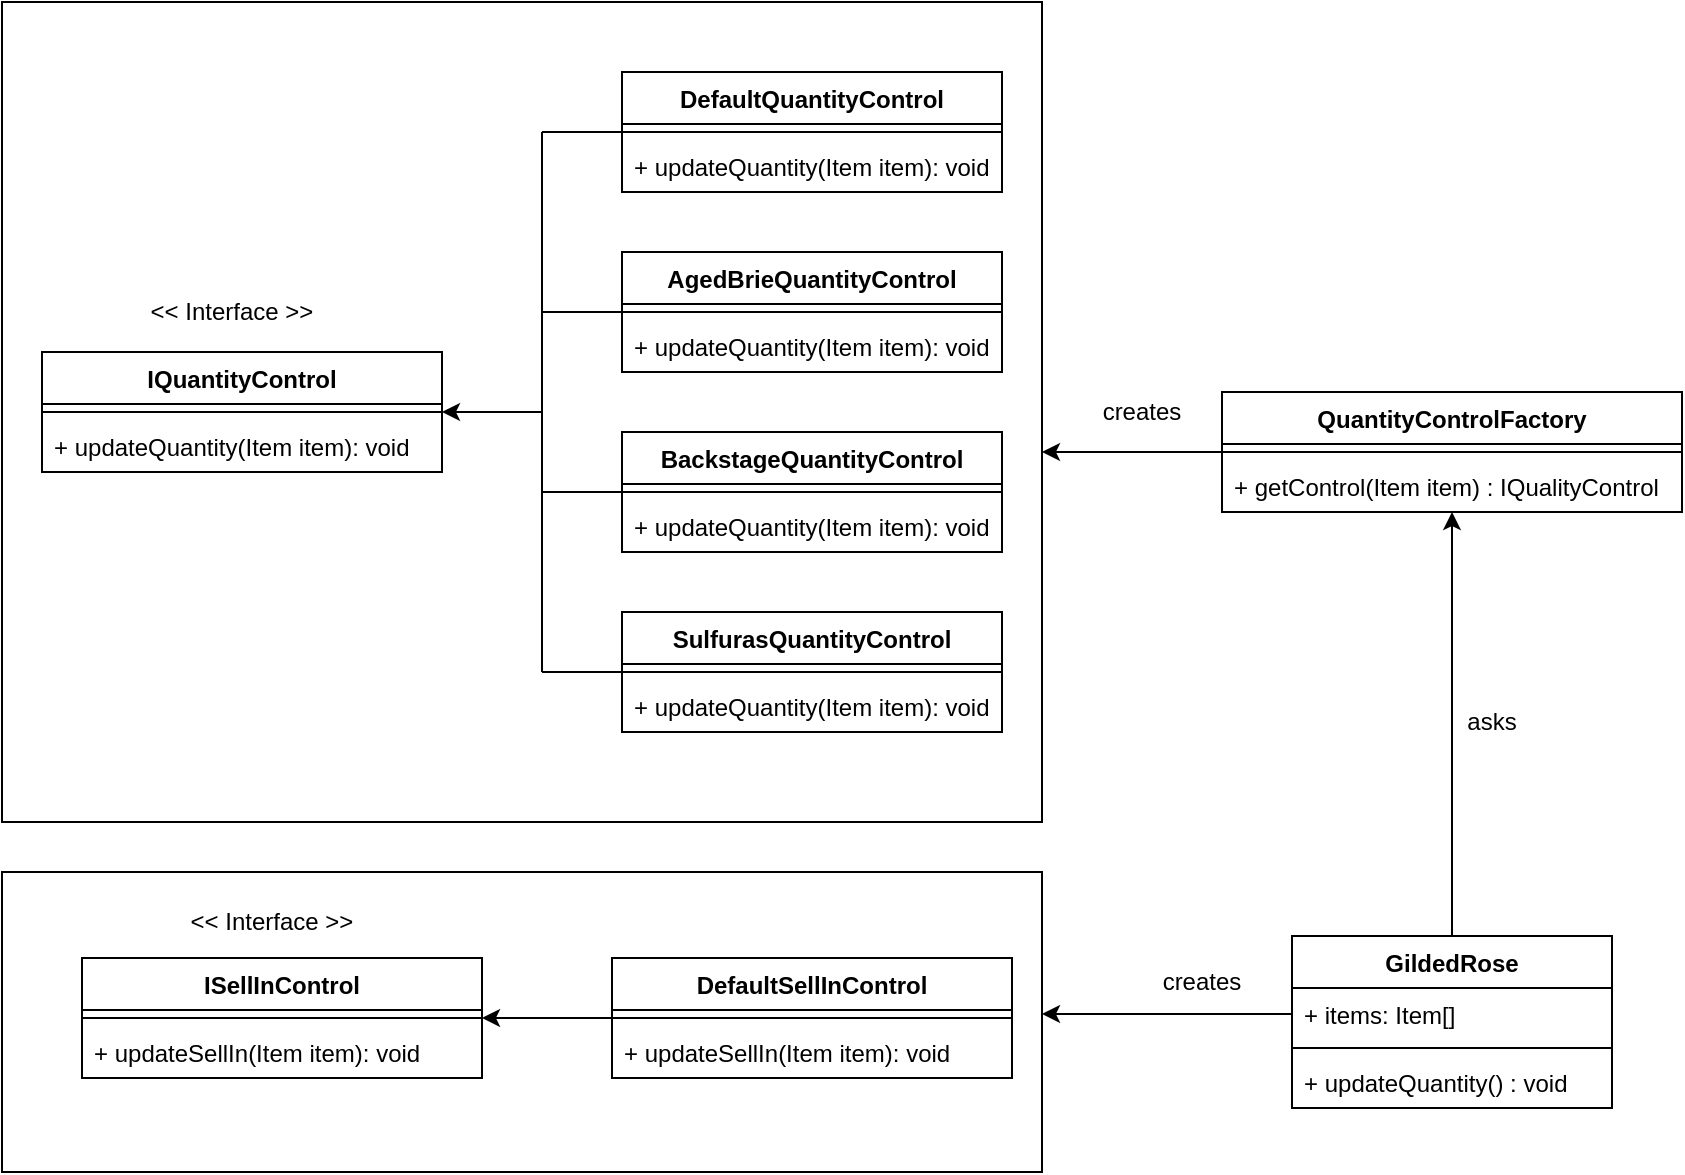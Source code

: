 <mxfile version="15.5.7" type="device"><diagram id="vk6UFqvwHRAiqHAzHDIH" name="Page-1"><mxGraphModel dx="1422" dy="762" grid="1" gridSize="10" guides="1" tooltips="1" connect="1" arrows="1" fold="1" page="1" pageScale="1" pageWidth="850" pageHeight="1100" math="0" shadow="0"><root><mxCell id="0"/><mxCell id="1" parent="0"/><mxCell id="13cqtLozQLuRvdD5hi2z-18" value="" style="rounded=0;whiteSpace=wrap;html=1;" parent="1" vertex="1"><mxGeometry y="85" width="520" height="410" as="geometry"/></mxCell><mxCell id="13cqtLozQLuRvdD5hi2z-19" value="DefaultQuantityControl" style="swimlane;fontStyle=1;align=center;verticalAlign=top;childLayout=stackLayout;horizontal=1;startSize=26;horizontalStack=0;resizeParent=1;resizeParentMax=0;resizeLast=0;collapsible=1;marginBottom=0;" parent="1" vertex="1"><mxGeometry x="310" y="120" width="190" height="60" as="geometry"/></mxCell><mxCell id="13cqtLozQLuRvdD5hi2z-20" value="" style="line;strokeWidth=1;fillColor=none;align=left;verticalAlign=middle;spacingTop=-1;spacingLeft=3;spacingRight=3;rotatable=0;labelPosition=right;points=[];portConstraint=eastwest;" parent="13cqtLozQLuRvdD5hi2z-19" vertex="1"><mxGeometry y="26" width="190" height="8" as="geometry"/></mxCell><mxCell id="13cqtLozQLuRvdD5hi2z-21" value="+ updateQuantity(Item item): void" style="text;strokeColor=none;fillColor=none;align=left;verticalAlign=top;spacingLeft=4;spacingRight=4;overflow=hidden;rotatable=0;points=[[0,0.5],[1,0.5]];portConstraint=eastwest;" parent="13cqtLozQLuRvdD5hi2z-19" vertex="1"><mxGeometry y="34" width="190" height="26" as="geometry"/></mxCell><mxCell id="13cqtLozQLuRvdD5hi2z-22" value="IQuantityControl" style="swimlane;fontStyle=1;align=center;verticalAlign=top;childLayout=stackLayout;horizontal=1;startSize=26;horizontalStack=0;resizeParent=1;resizeParentMax=0;resizeLast=0;collapsible=1;marginBottom=0;" parent="1" vertex="1"><mxGeometry x="20" y="260" width="200" height="60" as="geometry"><mxRectangle x="90" y="90" width="120" height="26" as="alternateBounds"/></mxGeometry></mxCell><mxCell id="13cqtLozQLuRvdD5hi2z-23" value="" style="line;strokeWidth=1;fillColor=none;align=left;verticalAlign=middle;spacingTop=-1;spacingLeft=3;spacingRight=3;rotatable=0;labelPosition=right;points=[];portConstraint=eastwest;" parent="13cqtLozQLuRvdD5hi2z-22" vertex="1"><mxGeometry y="26" width="200" height="8" as="geometry"/></mxCell><mxCell id="13cqtLozQLuRvdD5hi2z-24" value="+ updateQuantity(Item item): void" style="text;strokeColor=none;fillColor=none;align=left;verticalAlign=top;spacingLeft=4;spacingRight=4;overflow=hidden;rotatable=0;points=[[0,0.5],[1,0.5]];portConstraint=eastwest;" parent="13cqtLozQLuRvdD5hi2z-22" vertex="1"><mxGeometry y="34" width="200" height="26" as="geometry"/></mxCell><mxCell id="13cqtLozQLuRvdD5hi2z-25" value="AgedBrieQuantityControl" style="swimlane;fontStyle=1;align=center;verticalAlign=top;childLayout=stackLayout;horizontal=1;startSize=26;horizontalStack=0;resizeParent=1;resizeParentMax=0;resizeLast=0;collapsible=1;marginBottom=0;" parent="1" vertex="1"><mxGeometry x="310" y="210" width="190" height="60" as="geometry"/></mxCell><mxCell id="13cqtLozQLuRvdD5hi2z-26" value="" style="line;strokeWidth=1;fillColor=none;align=left;verticalAlign=middle;spacingTop=-1;spacingLeft=3;spacingRight=3;rotatable=0;labelPosition=right;points=[];portConstraint=eastwest;" parent="13cqtLozQLuRvdD5hi2z-25" vertex="1"><mxGeometry y="26" width="190" height="8" as="geometry"/></mxCell><mxCell id="13cqtLozQLuRvdD5hi2z-27" value="+ updateQuantity(Item item): void" style="text;strokeColor=none;fillColor=none;align=left;verticalAlign=top;spacingLeft=4;spacingRight=4;overflow=hidden;rotatable=0;points=[[0,0.5],[1,0.5]];portConstraint=eastwest;" parent="13cqtLozQLuRvdD5hi2z-25" vertex="1"><mxGeometry y="34" width="190" height="26" as="geometry"/></mxCell><mxCell id="13cqtLozQLuRvdD5hi2z-28" value="BackstageQuantityControl" style="swimlane;fontStyle=1;align=center;verticalAlign=top;childLayout=stackLayout;horizontal=1;startSize=26;horizontalStack=0;resizeParent=1;resizeParentMax=0;resizeLast=0;collapsible=1;marginBottom=0;" parent="1" vertex="1"><mxGeometry x="310" y="300" width="190" height="60" as="geometry"/></mxCell><mxCell id="13cqtLozQLuRvdD5hi2z-29" value="" style="line;strokeWidth=1;fillColor=none;align=left;verticalAlign=middle;spacingTop=-1;spacingLeft=3;spacingRight=3;rotatable=0;labelPosition=right;points=[];portConstraint=eastwest;" parent="13cqtLozQLuRvdD5hi2z-28" vertex="1"><mxGeometry y="26" width="190" height="8" as="geometry"/></mxCell><mxCell id="13cqtLozQLuRvdD5hi2z-30" value="+ updateQuantity(Item item): void" style="text;strokeColor=none;fillColor=none;align=left;verticalAlign=top;spacingLeft=4;spacingRight=4;overflow=hidden;rotatable=0;points=[[0,0.5],[1,0.5]];portConstraint=eastwest;" parent="13cqtLozQLuRvdD5hi2z-28" vertex="1"><mxGeometry y="34" width="190" height="26" as="geometry"/></mxCell><mxCell id="13cqtLozQLuRvdD5hi2z-31" value="SulfurasQuantityControl" style="swimlane;fontStyle=1;align=center;verticalAlign=top;childLayout=stackLayout;horizontal=1;startSize=26;horizontalStack=0;resizeParent=1;resizeParentMax=0;resizeLast=0;collapsible=1;marginBottom=0;" parent="1" vertex="1"><mxGeometry x="310" y="390" width="190" height="60" as="geometry"/></mxCell><mxCell id="13cqtLozQLuRvdD5hi2z-32" value="" style="line;strokeWidth=1;fillColor=none;align=left;verticalAlign=middle;spacingTop=-1;spacingLeft=3;spacingRight=3;rotatable=0;labelPosition=right;points=[];portConstraint=eastwest;" parent="13cqtLozQLuRvdD5hi2z-31" vertex="1"><mxGeometry y="26" width="190" height="8" as="geometry"/></mxCell><mxCell id="13cqtLozQLuRvdD5hi2z-33" value="+ updateQuantity(Item item): void" style="text;strokeColor=none;fillColor=none;align=left;verticalAlign=top;spacingLeft=4;spacingRight=4;overflow=hidden;rotatable=0;points=[[0,0.5],[1,0.5]];portConstraint=eastwest;" parent="13cqtLozQLuRvdD5hi2z-31" vertex="1"><mxGeometry y="34" width="190" height="26" as="geometry"/></mxCell><mxCell id="13cqtLozQLuRvdD5hi2z-34" value="&amp;lt;&amp;lt; Interface &amp;gt;&amp;gt;" style="text;html=1;strokeColor=none;fillColor=none;align=center;verticalAlign=middle;whiteSpace=wrap;rounded=0;" parent="1" vertex="1"><mxGeometry x="70" y="225" width="90" height="30" as="geometry"/></mxCell><mxCell id="13cqtLozQLuRvdD5hi2z-35" value="" style="endArrow=none;html=1;rounded=0;" parent="1" edge="1"><mxGeometry width="50" height="50" relative="1" as="geometry"><mxPoint x="270" y="420" as="sourcePoint"/><mxPoint x="270" y="150" as="targetPoint"/></mxGeometry></mxCell><mxCell id="13cqtLozQLuRvdD5hi2z-36" value="" style="endArrow=none;html=1;rounded=0;entryX=0;entryY=0.5;entryDx=0;entryDy=0;" parent="1" target="13cqtLozQLuRvdD5hi2z-19" edge="1"><mxGeometry width="50" height="50" relative="1" as="geometry"><mxPoint x="270" y="150" as="sourcePoint"/><mxPoint x="100" y="90" as="targetPoint"/></mxGeometry></mxCell><mxCell id="13cqtLozQLuRvdD5hi2z-37" value="" style="endArrow=none;html=1;rounded=0;entryX=0;entryY=0.5;entryDx=0;entryDy=0;" parent="1" target="13cqtLozQLuRvdD5hi2z-25" edge="1"><mxGeometry width="50" height="50" relative="1" as="geometry"><mxPoint x="270" y="240" as="sourcePoint"/><mxPoint x="320" y="160" as="targetPoint"/></mxGeometry></mxCell><mxCell id="13cqtLozQLuRvdD5hi2z-38" value="" style="endArrow=none;html=1;rounded=0;entryX=0;entryY=0.5;entryDx=0;entryDy=0;" parent="1" target="13cqtLozQLuRvdD5hi2z-28" edge="1"><mxGeometry width="50" height="50" relative="1" as="geometry"><mxPoint x="270" y="330" as="sourcePoint"/><mxPoint x="180" y="410" as="targetPoint"/></mxGeometry></mxCell><mxCell id="13cqtLozQLuRvdD5hi2z-39" value="" style="endArrow=none;html=1;rounded=0;entryX=0;entryY=0.5;entryDx=0;entryDy=0;" parent="1" target="13cqtLozQLuRvdD5hi2z-31" edge="1"><mxGeometry width="50" height="50" relative="1" as="geometry"><mxPoint x="270" y="420" as="sourcePoint"/><mxPoint x="170" y="410" as="targetPoint"/></mxGeometry></mxCell><mxCell id="13cqtLozQLuRvdD5hi2z-40" value="" style="endArrow=classic;html=1;rounded=0;entryX=1;entryY=0.5;entryDx=0;entryDy=0;" parent="1" target="13cqtLozQLuRvdD5hi2z-22" edge="1"><mxGeometry width="50" height="50" relative="1" as="geometry"><mxPoint x="270" y="290" as="sourcePoint"/><mxPoint x="110" y="360" as="targetPoint"/></mxGeometry></mxCell><mxCell id="13cqtLozQLuRvdD5hi2z-41" value="QuantityControlFactory" style="swimlane;fontStyle=1;align=center;verticalAlign=top;childLayout=stackLayout;horizontal=1;startSize=26;horizontalStack=0;resizeParent=1;resizeParentMax=0;resizeLast=0;collapsible=1;marginBottom=0;" parent="1" vertex="1"><mxGeometry x="610" y="280" width="230" height="60" as="geometry"/></mxCell><mxCell id="13cqtLozQLuRvdD5hi2z-43" value="" style="line;strokeWidth=1;fillColor=none;align=left;verticalAlign=middle;spacingTop=-1;spacingLeft=3;spacingRight=3;rotatable=0;labelPosition=right;points=[];portConstraint=eastwest;" parent="13cqtLozQLuRvdD5hi2z-41" vertex="1"><mxGeometry y="26" width="230" height="8" as="geometry"/></mxCell><mxCell id="13cqtLozQLuRvdD5hi2z-44" value="+ getControl(Item item) : IQualityControl" style="text;strokeColor=none;fillColor=none;align=left;verticalAlign=top;spacingLeft=4;spacingRight=4;overflow=hidden;rotatable=0;points=[[0,0.5],[1,0.5]];portConstraint=eastwest;" parent="13cqtLozQLuRvdD5hi2z-41" vertex="1"><mxGeometry y="34" width="230" height="26" as="geometry"/></mxCell><mxCell id="13cqtLozQLuRvdD5hi2z-45" value="" style="endArrow=classic;html=1;rounded=0;exitX=0;exitY=0.5;exitDx=0;exitDy=0;" parent="1" source="13cqtLozQLuRvdD5hi2z-41" edge="1"><mxGeometry width="50" height="50" relative="1" as="geometry"><mxPoint x="640" y="450" as="sourcePoint"/><mxPoint x="520" y="310" as="targetPoint"/></mxGeometry></mxCell><mxCell id="13cqtLozQLuRvdD5hi2z-46" value="creates" style="text;html=1;strokeColor=none;fillColor=none;align=center;verticalAlign=middle;whiteSpace=wrap;rounded=0;" parent="1" vertex="1"><mxGeometry x="540" y="275" width="60" height="30" as="geometry"/></mxCell><mxCell id="13cqtLozQLuRvdD5hi2z-47" value="GildedRose" style="swimlane;fontStyle=1;align=center;verticalAlign=top;childLayout=stackLayout;horizontal=1;startSize=26;horizontalStack=0;resizeParent=1;resizeParentMax=0;resizeLast=0;collapsible=1;marginBottom=0;" parent="1" vertex="1"><mxGeometry x="645" y="552" width="160" height="86" as="geometry"/></mxCell><mxCell id="13cqtLozQLuRvdD5hi2z-48" value="+ items: Item[]" style="text;strokeColor=none;fillColor=none;align=left;verticalAlign=top;spacingLeft=4;spacingRight=4;overflow=hidden;rotatable=0;points=[[0,0.5],[1,0.5]];portConstraint=eastwest;" parent="13cqtLozQLuRvdD5hi2z-47" vertex="1"><mxGeometry y="26" width="160" height="26" as="geometry"/></mxCell><mxCell id="13cqtLozQLuRvdD5hi2z-49" value="" style="line;strokeWidth=1;fillColor=none;align=left;verticalAlign=middle;spacingTop=-1;spacingLeft=3;spacingRight=3;rotatable=0;labelPosition=right;points=[];portConstraint=eastwest;" parent="13cqtLozQLuRvdD5hi2z-47" vertex="1"><mxGeometry y="52" width="160" height="8" as="geometry"/></mxCell><mxCell id="13cqtLozQLuRvdD5hi2z-50" value="+ updateQuantity() : void" style="text;strokeColor=none;fillColor=none;align=left;verticalAlign=top;spacingLeft=4;spacingRight=4;overflow=hidden;rotatable=0;points=[[0,0.5],[1,0.5]];portConstraint=eastwest;" parent="13cqtLozQLuRvdD5hi2z-47" vertex="1"><mxGeometry y="60" width="160" height="26" as="geometry"/></mxCell><mxCell id="13cqtLozQLuRvdD5hi2z-51" value="" style="endArrow=classic;html=1;rounded=0;exitX=0.5;exitY=0;exitDx=0;exitDy=0;" parent="1" source="13cqtLozQLuRvdD5hi2z-47" target="13cqtLozQLuRvdD5hi2z-44" edge="1"><mxGeometry width="50" height="50" relative="1" as="geometry"><mxPoint x="580" y="620" as="sourcePoint"/><mxPoint x="630" y="570" as="targetPoint"/></mxGeometry></mxCell><mxCell id="13cqtLozQLuRvdD5hi2z-52" value="asks" style="text;html=1;strokeColor=none;fillColor=none;align=center;verticalAlign=middle;whiteSpace=wrap;rounded=0;" parent="1" vertex="1"><mxGeometry x="730" y="430" width="30" height="30" as="geometry"/></mxCell><mxCell id="13cqtLozQLuRvdD5hi2z-57" value="" style="rounded=0;whiteSpace=wrap;html=1;" parent="1" vertex="1"><mxGeometry y="520" width="520" height="150" as="geometry"/></mxCell><mxCell id="13cqtLozQLuRvdD5hi2z-58" value="DefaultSellInControl" style="swimlane;fontStyle=1;align=center;verticalAlign=top;childLayout=stackLayout;horizontal=1;startSize=26;horizontalStack=0;resizeParent=1;resizeParentMax=0;resizeLast=0;collapsible=1;marginBottom=0;" parent="1" vertex="1"><mxGeometry x="305" y="563" width="200" height="60" as="geometry"><mxRectangle x="90" y="90" width="120" height="26" as="alternateBounds"/></mxGeometry></mxCell><mxCell id="13cqtLozQLuRvdD5hi2z-59" value="" style="line;strokeWidth=1;fillColor=none;align=left;verticalAlign=middle;spacingTop=-1;spacingLeft=3;spacingRight=3;rotatable=0;labelPosition=right;points=[];portConstraint=eastwest;" parent="13cqtLozQLuRvdD5hi2z-58" vertex="1"><mxGeometry y="26" width="200" height="8" as="geometry"/></mxCell><mxCell id="13cqtLozQLuRvdD5hi2z-60" value="+ updateSellIn(Item item): void" style="text;strokeColor=none;fillColor=none;align=left;verticalAlign=top;spacingLeft=4;spacingRight=4;overflow=hidden;rotatable=0;points=[[0,0.5],[1,0.5]];portConstraint=eastwest;" parent="13cqtLozQLuRvdD5hi2z-58" vertex="1"><mxGeometry y="34" width="200" height="26" as="geometry"/></mxCell><mxCell id="13cqtLozQLuRvdD5hi2z-61" value="ISellInControl" style="swimlane;fontStyle=1;align=center;verticalAlign=top;childLayout=stackLayout;horizontal=1;startSize=26;horizontalStack=0;resizeParent=1;resizeParentMax=0;resizeLast=0;collapsible=1;marginBottom=0;" parent="1" vertex="1"><mxGeometry x="40" y="563" width="200" height="60" as="geometry"><mxRectangle x="90" y="90" width="120" height="26" as="alternateBounds"/></mxGeometry></mxCell><mxCell id="13cqtLozQLuRvdD5hi2z-62" value="" style="line;strokeWidth=1;fillColor=none;align=left;verticalAlign=middle;spacingTop=-1;spacingLeft=3;spacingRight=3;rotatable=0;labelPosition=right;points=[];portConstraint=eastwest;" parent="13cqtLozQLuRvdD5hi2z-61" vertex="1"><mxGeometry y="26" width="200" height="8" as="geometry"/></mxCell><mxCell id="13cqtLozQLuRvdD5hi2z-63" value="+ updateSellIn(Item item): void" style="text;strokeColor=none;fillColor=none;align=left;verticalAlign=top;spacingLeft=4;spacingRight=4;overflow=hidden;rotatable=0;points=[[0,0.5],[1,0.5]];portConstraint=eastwest;" parent="13cqtLozQLuRvdD5hi2z-61" vertex="1"><mxGeometry y="34" width="200" height="26" as="geometry"/></mxCell><mxCell id="13cqtLozQLuRvdD5hi2z-64" value="&amp;lt;&amp;lt; Interface &amp;gt;&amp;gt;" style="text;html=1;strokeColor=none;fillColor=none;align=center;verticalAlign=middle;whiteSpace=wrap;rounded=0;" parent="1" vertex="1"><mxGeometry x="90" y="530" width="90" height="30" as="geometry"/></mxCell><mxCell id="13cqtLozQLuRvdD5hi2z-65" value="" style="endArrow=classic;html=1;rounded=0;exitX=0;exitY=0.5;exitDx=0;exitDy=0;" parent="1" source="13cqtLozQLuRvdD5hi2z-58" target="13cqtLozQLuRvdD5hi2z-62" edge="1"><mxGeometry width="50" height="50" relative="1" as="geometry"><mxPoint x="130" y="850" as="sourcePoint"/><mxPoint x="180" y="800" as="targetPoint"/></mxGeometry></mxCell><mxCell id="13cqtLozQLuRvdD5hi2z-66" value="" style="endArrow=classic;html=1;rounded=0;exitX=0;exitY=0.5;exitDx=0;exitDy=0;" parent="1" source="13cqtLozQLuRvdD5hi2z-48" edge="1"><mxGeometry width="50" height="50" relative="1" as="geometry"><mxPoint x="600" y="760" as="sourcePoint"/><mxPoint x="520" y="591" as="targetPoint"/></mxGeometry></mxCell><mxCell id="13cqtLozQLuRvdD5hi2z-67" value="creates" style="text;html=1;strokeColor=none;fillColor=none;align=center;verticalAlign=middle;whiteSpace=wrap;rounded=0;" parent="1" vertex="1"><mxGeometry x="570" y="560" width="60" height="30" as="geometry"/></mxCell></root></mxGraphModel></diagram></mxfile>